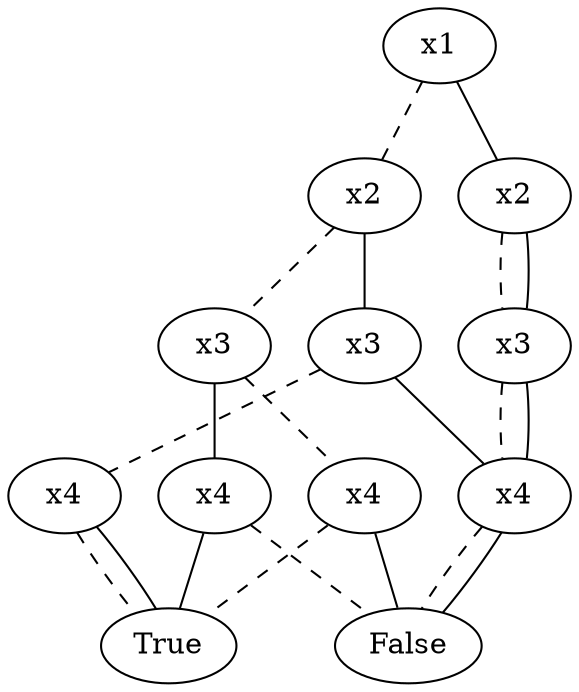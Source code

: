 graph compressed_tree_2 {
	140331402836096 [label=x1]
	140331402460032 [label=x2]
	140331402836096 -- 140331402460032 [style=dashed]
	140331402460320 [label=x3]
	140331402460032 -- 140331402460320 [style=dashed]
	140331402460464 [label=x4]
	140331402460320 -- 140331402460464 [style=dashed]
	140331402460608 [label=True]
	140331402460464 -- 140331402460608 [style=dashed]
	140331402460992 [label=False]
	140331402460464 -- 140331402460992
	140331402460512 [label=x4]
	140331402460320 -- 140331402460512
	140331402460512 -- 140331402460992 [style=dashed]
	140331402460512 -- 140331402460608
	140331402461088 [label=x3]
	140331402460032 -- 140331402461088
	140331978633424 [label=x4]
	140331402461088 -- 140331978633424 [style=dashed]
	140331978633424 -- 140331402460608 [style=dashed]
	140331978633424 -- 140331402460608
	140331402834992 [label=x4]
	140331402461088 -- 140331402834992
	140331402834992 -- 140331402460992 [style=dashed]
	140331402834992 -- 140331402460992
	140331402512464 [label=x2]
	140331402836096 -- 140331402512464
	140331402837488 [label=x3]
	140331402512464 -- 140331402837488 [style=dashed]
	140331402837488 -- 140331402834992 [style=dashed]
	140331402837488 -- 140331402834992
	140331402512464 -- 140331402837488
}
